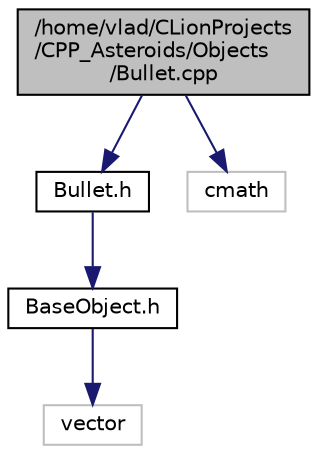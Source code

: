 digraph "/home/vlad/CLionProjects/CPP_Asteroids/Objects/Bullet.cpp"
{
 // LATEX_PDF_SIZE
  edge [fontname="Helvetica",fontsize="10",labelfontname="Helvetica",labelfontsize="10"];
  node [fontname="Helvetica",fontsize="10",shape=record];
  Node1 [label="/home/vlad/CLionProjects\l/CPP_Asteroids/Objects\l/Bullet.cpp",height=0.2,width=0.4,color="black", fillcolor="grey75", style="filled", fontcolor="black",tooltip=" "];
  Node1 -> Node2 [color="midnightblue",fontsize="10",style="solid"];
  Node2 [label="Bullet.h",height=0.2,width=0.4,color="black", fillcolor="white", style="filled",URL="$Bullet_8h.html",tooltip=" "];
  Node2 -> Node3 [color="midnightblue",fontsize="10",style="solid"];
  Node3 [label="BaseObject.h",height=0.2,width=0.4,color="black", fillcolor="white", style="filled",URL="$BaseObject_8h.html",tooltip=" "];
  Node3 -> Node4 [color="midnightblue",fontsize="10",style="solid"];
  Node4 [label="vector",height=0.2,width=0.4,color="grey75", fillcolor="white", style="filled",tooltip=" "];
  Node1 -> Node5 [color="midnightblue",fontsize="10",style="solid"];
  Node5 [label="cmath",height=0.2,width=0.4,color="grey75", fillcolor="white", style="filled",tooltip=" "];
}
